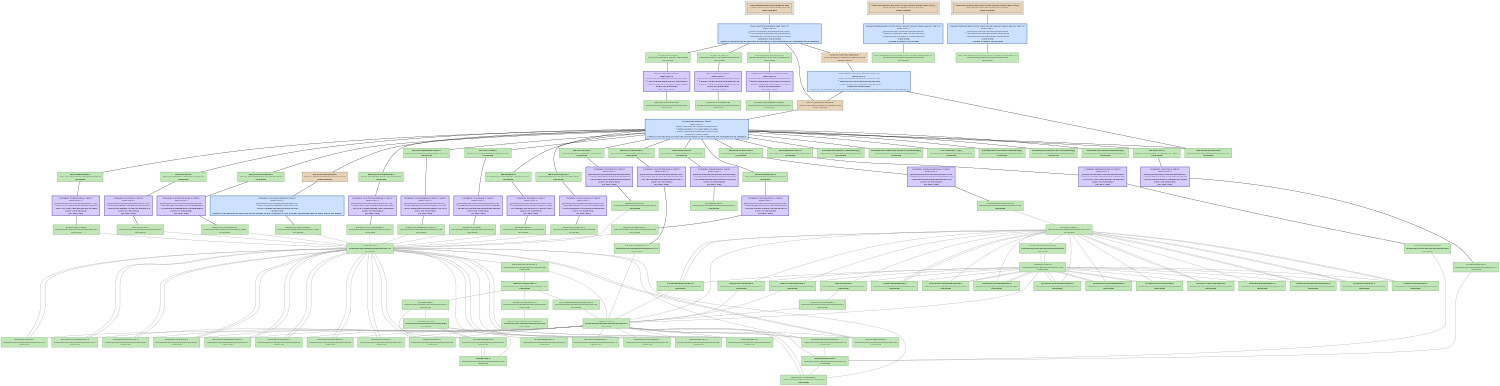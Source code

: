 digraph GetTicks {
   size = "10.000000,8.500000";
   concentrate = false;

   node [ shape = box, style = filled, color = "0.3 0.5 0.6", fillcolor = "0.3 0.2 0.9", fontname = "Monaco", fontsize = "9" ];
   n00001 [ label = "Development/GetTicks.mexmac.app\n26db9a59a182e360c9c048df5f250abf\nDepsUpdated", color = "0.1 0.5 0.5", fillcolor = "0.1 0.2 0.9", peripheries = 3 ];
   n00002 [ label = "Contents/Info.plist\n135ce1ff25e90447c3964710d87dbb8f\nUpToDate" ];
   n00003 [ label = "GetTicks.build/Info.plist\n000000004355fef30000000000000296\nUpToDate" ];
   n00004 [ label = "Contents/PkgInfo\n246e4f7138ff51628ca94b2afd95d73e\nUpToDate" ];
   n00005 [ label = "GetTicks.build/PkgInfo\n000000004355fef30000000000000008\nUpToDate" ];
   n00006 [ label = "English.lproj/InfoPlist.strings\nfb0fa1df36f8db27ce51b8227d44d279\nUpToDate" ];
   n00007 [ label = "English.lproj/InfoPlist.strings\n00000000434c45840000000000000228\nUpToDate" ];
   n00008 [ label = "ppc/PsychError.o\n195c4a8ea1acf572d8b3ef47909fdb49\nUpToDate" ];
   n00009 [ label = "Base/PsychError.c\n00000000434c4585000000000000563d\nUpToDate" ];
   n00010 [ label = "ppc/PsychRegisterProject.o\nb6a1469fe32a62398925bbe321321413\nUpToDate" ];
   n00011 [ label = "Base/PsychRegisterProject.c\n00000000434c458500000000000012e6\nUpToDate" ];
   n00012 [ label = "ppc/PsychHelp.o\n628b4037049d2e66e82dd7a0d2399d2c\nUpToDate" ];
   n00013 [ label = "Base/PsychHelp.c\n00000000434c811d00000000000005b8\nUpToDate" ];
   n00014 [ label = "ppc/MiniBox.o\nf147ed3ab10a320d70911535b212cd1c\nUpToDate" ];
   n00015 [ label = "Base/MiniBox.c\n00000000434c45850000000000000f4f\nUpToDate" ];
   n00016 [ label = "ppc/PsychMemory.o\naf76a974a9d447ed627781fb0c85a73f\nUpToDate" ];
   n00017 [ label = "Base/PsychMemory.c\n00000000434ca96200000000000003a4\nUpToDate" ];
   n00018 [ label = "ppc/ProjectTable.o\n3b311d118f817b006859460d7737fb34\nUpToDate" ];
   n00019 [ label = "Base/ProjectTable.c\n00000000434c4585000000000000023a\nUpToDate" ];
   n00020 [ label = "ppc/PsychInit.o\nf9e15545ceb89851780e70c36aa85c58\nUpToDate" ];
   n00021 [ label = "Base/PsychInit.c\n00000000434c45850000000000000759\nUpToDate" ];
   n00022 [ label = "ppc/PsychTimeGlue.o\n46c1ed75ed0efac43d6458060c9a7e71\nUpToDate" ];
   n00023 [ label = "Base/PsychTimeGlue.c\n000000004355ef98000000000000157f\nUpToDate" ];
   n00024 [ label = "ppc/PsychStructGlue.o\n7919a6a9047edbdbd2c67334bd8bd873\nUpToDate" ];
   n00025 [ label = "Base/PsychStructGlue.c\n00000000434c45850000000000002bb8\nUpToDate" ];
   n00026 [ label = "ppc/PsychVersioning.o\ncf2c616aebb43605bb4c53832c5c5587\nDepsUpdated", color = "0.1 0.5 0.5", fillcolor = "0.1 0.2 0.9" ];
   n00027 [ label = "Base/PsychVersioning.c\n000000004355ff0000000000000014ee\nUpToDate" ];
   n00028 [ label = "ppc/MODULEVersion.o\n0e696a000bfec4ff0aa3ae06fdfa737a\nUpToDate" ];
   n00029 [ label = "Screen/MODULEVersion.c\n000000004355fcd7000000000000124e\nUpToDate" ];
   n00030 [ label = "ppc/PsychScriptingGlue.o\nd07a1a415ffd835b6b813f616d60f2b3\nUpToDate" ];
   n00031 [ label = "Base/PsychScriptingGlue.c\n00000000434c458500000000000105c5\nUpToDate" ];
   n00032 [ label = "ppc/mexversion.o\n621fd5bb406b8493c6c25e375c39670e\nUpToDate" ];
   n00033 [ label = "src/mexversion.c\n000000004332d94600000000000002d2\nUpToDate" ];
   n00034 [ label = "ppc/RegisterProject.o\n3417c23147e7cf5a7dc69361d84ec085\nUpToDate" ];
   n00035 [ label = "GetTicks/RegisterProject.c\n00000000434c45850000000000000360\nUpToDate" ];
   n00036 [ label = "ppc/GetTicks.o\nb60507342607b2b7141bad881b77dea5\nUpToDate" ];
   n00037 [ label = "GetTicks/GetTicks.c\n00000000434c458500000000000001cf\nUpToDate" ];
   n00038 [ label = "ppc/PsychAuthors.o\n20f77f6eee86e1c533292a327be5b385\nUpToDate" ];
   n00039 [ label = "Base/PsychAuthors.c\n00000000434c81430000000000000d3b\nUpToDate" ];
   n00040 [ label = "MacOS/GetTicks.mexmac\n30d5212b5a96d193d6c8f1c6bcb267ba\nDepsUpdated", color = "0.1 0.5 0.5", fillcolor = "0.1 0.2 0.9" ];
   n00041 [ label = "Frameworks/OpenGL.framework[C]\n00000000434ac55900000000000000ee\nUpToDate" ];
   n00042 [ label = "Frameworks/ApplicationServices.framework[C]\n00000000434ac53300000000000000ee\nUpToDate" ];
   n00043 [ label = "2.95.2/libstdc++.a[C]\n00000000434abb590000000000075c68\nUpToDate" ];
   n00044 [ label = "Frameworks/CoreAudio.framework[C]\n00000000434ac55b00000000000000cc\nUpToDate" ];
   n00045 [ label = "Frameworks/CoreServices.framework[C]\n00000000434ac53600000000000000ee\nUpToDate" ];
   n00046 [ label = "Frameworks/Carbon.framework[C]\n00000000434ac53300000000000000ee\nUpToDate" ];
   n00047 [ label = "mac/mexFunction.map\n000000004332d946000000000000012e\nUpToDate" ];
   n00048 [ label = "<GetTicks.build/Script-2FD6163807306667008DA6B4.sh>[A]\n9faeca2cb93324e94f4124a62c8a3529\nDepsUpdated", color = "0.1 0.5 0.5", fillcolor = "0.1 0.2 0.9", peripheries = 3 ];
   n00049 [ label = "GetTicks.build/Script-2FD6163807306667008DA6B4.sh\n000000004355fef300000000000000ec\nUpToDate" ];
   n00050 [ label = "<GetTicks.build/Script-2FD6163907306667008DA6B4.sh>[A]\nd9539dcd6639459b668de0785dc6eb45\nDepsUpdated", color = "0.1 0.5 0.5", fillcolor = "0.1 0.2 0.9", peripheries = 3 ];
   n00051 [ label = "GetTicks.build/Script-2FD6163907306667008DA6B4.sh\n000000004355fef3000000000000003e\nUpToDate" ];
   n00052 [ label = "<MacOS/GetTicks.mexmac>\n192bc9e88ec051896d3fa19ee2d2295a\nDepsUpdated", color = "0.1 0.5 0.5", fillcolor = "0.1 0.2 0.9", style = "filled,dashed" ];
   n00053 [ label = "Base/Psych.h\n00000000435548b60000000000000410\nUpToDate" ];
   n00054 [ label = "Base/Psych.h\n00000000435548b60000000000000410\nUpToDate" ];
   n00055 [ label = "Screen/Screen.h\n000000004355f28e00000000000012e0\nUpToDate" ];
   n00056 [ label = "GetTicks/GetTicks.h\n00000000434c458500000000000001ed\nUpToDate" ];
   n00057 [ label = "Base/PsychConstants.h\n00000000435548d4000000000000080d\nUpToDate" ];
   n00058 [ label = "Base/MiniBox.h\n00000000435548d400000000000004d6\nUpToDate" ];
   n00059 [ label = "Base/ProjectTable.h\n00000000435548d400000000000002f6\nUpToDate" ];
   n00060 [ label = "Base/PsychError.h\n00000000435548d40000000000001fe7\nUpToDate" ];
   n00061 [ label = "Base/PsychScriptingGlue.h\n00000000435548f30000000000001a37\nUpToDate" ];
   n00062 [ label = "Base/PsychStructGlue.h\n000000004355496c0000000000000bcc\nUpToDate" ];
   n00063 [ label = "Base/PsychCellGlue.h\n00000000434c458500000000000005c5\nUpToDate" ];
   n00064 [ label = "Base/PsychRegisterProject.h\n00000000435548d400000000000003f1\nUpToDate" ];
   n00065 [ label = "Base/PsychAuthors.h\n00000000435548d400000000000005e9\nUpToDate" ];
   n00066 [ label = "Base/PsychVersioning.h\n00000000435548f300000000000004dd\nUpToDate" ];
   n00067 [ label = "Base/PsychHelp.h\n00000000434c45850000000000000357\nUpToDate" ];
   n00068 [ label = "Base/PsychInit.h\n00000000435548f300000000000002db\nUpToDate" ];
   n00069 [ label = "Base/PsychMemory.h\n00000000435548d40000000000000473\nUpToDate" ];
   n00070 [ label = "Base/PsychTimeGlue.h\n000000004355ef010000000000000483\nUpToDate" ];
   n00071 [ label = "Base/PsychInstrument.h\n00000000435548d400000000000001a8\nUpToDate" ];
   n00072 [ label = "GetTicks/RegisterProject.h\n00000000434c4585000000000000027a\nUpToDate" ];
   n00073 [ label = "Base/TimeLists.h\n00000000435548f300000000000002a9\nUpToDate" ];
   n00074 [ label = "Base/PsychIncludes.h\n00000000435548d4000000000000074c\nUpToDate" ];
   n00075 [ label = "Base/PsychPlatform.h\n00000000435548d40000000000000589\nUpToDate" ];
   n00076 [ label = "include/mex.h\n000000004332d9460000000000003742\nUpToDate" ];
   n00077 [ label = "OS9ToolboxFragments/Events.h\n00000000434c45850000000000000236\nUpToDate" ];
   n00078 [ label = "Base/PsychPlatformConstants.h\n000000004355492f000000000000070e\nUpToDate" ];
   n00079 [ label = "include/matrix.h\n000000004332d9460000000000009ff2\nUpToDate" ];
   n00080 [ label = "include/mwdebug.h\n000000004332d9460000000000002b3c\nUpToDate" ];
   n00081 [ label = "include/tmwtypes.h\n000000004332d946000000000000458d\nUpToDate" ];
   n00082 [ label = "include/mat.h\n000000004332d94600000000000023ab\nUpToDate" ];
   n00083 [ label = "Screen/PsychRects.h\n00000000434c458500000000000005d5\nUpToDate" ];
   n00084 [ label = "Screen/ScreenTypes.h\n00000000434c458500000000000013b6\nUpToDate" ];
   n00085 [ label = "Screen/PsychVideoGlue.h\n00000000434c458500000000000005d4\nUpToDate" ];
   n00086 [ label = "Screen/PsychScreenGlue.h\n00000000434c45850000000000000d6d\nUpToDate" ];
   n00087 [ label = "Screen/PsychWindowTextGlue.h\n00000000434c458500000000000008ee\nUpToDate" ];
   n00088 [ label = "Screen/WindowBank.h\n000000004355e68c0000000000001b31\nUpToDate" ];
   n00089 [ label = "Screen/PsychWindowGlue.h\n000000004355e21f0000000000000a66\nUpToDate" ];
   n00090 [ label = "Screen/PsychTextureSupport.h\n000000004355a03b0000000000000370\nUpToDate" ];
   n00091 [ label = "Screen/PsychAlphaBlending.h\n00000000434c458500000000000004fb\nUpToDate" ];
   n00092 [ label = "Screen/ScreenArguments.h\n00000000434c45850000000000000ca3\nUpToDate" ];
   n00093 [ label = "Screen/RegisterProject.h\n00000000434c45850000000000000284\nUpToDate" ];
   n00094 [ label = "Screen/WindowHelpers.h\n00000000434c45850000000000000773\nUpToDate" ];
   n00095 [ label = "Fonts/PsychFontGlue.h\n00000000434c45850000000000000e47\nUpToDate" ];
   n00096 [ label = "Fonts/ScreenFontGlue.h\n00000000434c45850000000000000260\nUpToDate" ];
   n00097 [ label = "Fonts/FontInfo.h\n00000000434c45850000000000000ef4\nUpToDate" ];
   n00098 [ label = "Screen/ScreenPreferenceState.h\n000000004355d9f300000000000006ba\nUpToDate" ];
   n00099 [ label = "Screen/Screen.h\n000000004355f28e00000000000012e0\nUpToDate" ];
   n00100 [ label = "Fonts/PsychFontGlue.h\n00000000434c45850000000000000e47\nUpToDate" ];

   node [ shape = box, style = "filled,bold", color = "0.7 0.5 0.7", fillcolor = "0.7 0.2 1.0", fontname = "Monaco", fontsize = "9" ];
   c00001 [ label = "PBXCp Info.plist <wt:0>\nwaitCount: 0\n000000004355fef30000000000000296\n^ 135ce1ff66bcfab4c3964710d87db919\n= 135ce1ff25e90447c3964710d87dbb8f\nDoesNotNeedToRun\n(no 'why' info)" ];
   c00002 [ label = "PBXCp PkgInfo <wt:0>\nwaitCount: 0\n00000000000000000000000000000000\n^ 246e4f7138ff51628ca94b2afd95d73e\n= 246e4f7138ff51628ca94b2afd95d73e\nDoesNotNeedToRun\n(no 'why' info)" ];
   c00003 [ label = "CpResource InfoPlist.strings <wt:4>\nwaitCount: 0\n00000000000000000000000000000000\n^ fb0fa1df36f8db27ce51b8227d44d279\n= fb0fa1df36f8db27ce51b8227d44d279\nDoesNotNeedToRun\n(no 'why' info)" ];
   c00004 [ label = "CompileC PsychError.o <wt:6>\nwaitCount: 0\n000000004355492f0000000000004529\n^ 195c4a8ee2f9bc5dd8b3ef47909f9e60\n= 195c4a8ea1acf572d8b3ef47909fdb49\nDoesNotNeedToRun\n(no 'why' info)" ];
   c00005 [ label = "CompileC PsychRegisterProject.o <wt:6>\nwaitCount: 0\n000000004355492f00000000000001f2\n^ b6a1469fa07f2b168925bbe3213215e1\n= b6a1469fe32a62398925bbe321321413\nDoesNotNeedToRun\n(no 'why' info)" ];
   c00006 [ label = "CompileC PsychHelp.o <wt:6>\nwaitCount: 0\n0000000043558db700000000000016ac\n^ 628b403747c8a3d1e82dd7a0d2398b80\n= 628b4037049d2e66e82dd7a0d2399d2c\nDoesNotNeedToRun\n(no 'why' info)" ];
   c00007 [ label = "CompileC MiniBox.o <wt:6>\nwaitCount: 0\n000000004355492f0000000000001c5b\n^ f147ed3af25f7b2270911535b212d147\n= f147ed3ab10a320d70911535b212cd1c\nDoesNotNeedToRun\n(no 'why' info)" ];
   c00008 [ label = "CompileC PsychMemory.o <wt:6>\nwaitCount: 0\n000000004355a5c800000000000010b0\n^ af76a974ea81e225627781fb0c85b78f\n= af76a974a9d447ed627781fb0c85a73f\nDoesNotNeedToRun\n(no 'why' info)" ];
   c00009 [ label = "CompileC ProjectTable.o <wt:6>\nwaitCount: 0\n000000004355492f000000000000112e\n^ 3b311d11ccd4322f6859460d7737ea1a\n= 3b311d118f817b006859460d7737fb34\nDoesNotNeedToRun\n(no 'why' info)" ];
   c00010 [ label = "CompileC PsychInit.o <wt:6>\nwaitCount: 0\n000000004355492f000000000000144d\n^ f9e155458dedd17e780e70c36aa84815\n= f9e15545ceb89851780e70c36aa85c58\nDoesNotNeedToRun\n(no 'why' info)" ];
   c00011 [ label = "CompileC PsychTimeGlue.o <wt:6>\nwaitCount: 0\n000000004355ee420000000000001337\n^ 46c1ed75ae5b14863d6458060c9a6d46\n= 46c1ed75ed0efac43d6458060c9a7e71\nDoesNotNeedToRun\n(no 'why' info)" ];
   c00012 [ label = "CompileC PsychStructGlue.o <wt:6>\nwaitCount: 0\n000000004355492f00000000000038ac\n^ 7919a6a9472b92f4d2c67334bd8be0df\n= 7919a6a9047edbdbd2c67334bd8bd873\nDoesNotNeedToRun\n(no 'why' info)" ];
   c00013 [ label = "CompileC PsychVersioning.o <wt:6>\nwaitCount: 0\n00000000434cf3aa00000000000007fa\n^ cf2c616aa8f8c5afbb4c53832c5c527d\n= cf2c616aebb43605bb4c53832c5c5587\nNeedsToRun\nNeeds to run because at least one of the outputs of the command is has an older timestamp than at least one of the inputs.", color = "0.6 0.5 0.7", fillcolor = "0.6 0.2 1.0" ];
   c00014 [ label = "CompileC MODULEVersion.o <wt:6>\nwaitCount: 0\n000000004355fcd7000000000000124e\n^ 0e696a0048ab38280aa3ae06fdfa6134\n= 0e696a000bfec4ff0aa3ae06fdfa737a\nDoesNotNeedToRun\n(no 'why' info)" ];
   c00015 [ label = "CompileC PsychScriptingGlue.o <wt:6>\nwaitCount: 0\n000000004355492f00000000000116d1\n^ d07a1a411ca8ca746b813f616d61e462\n= d07a1a415ffd835b6b813f616d60f2b3\nDoesNotNeedToRun\n(no 'why' info)" ];
   c00016 [ label = "CompileC mexversion.o <wt:6>\nwaitCount: 0\n000000004332d94600000000000002d2\n^ 621fd5bb03595dd5c6c25e375c3965dc\n= 621fd5bb406b8493c6c25e375c39670e\nDoesNotNeedToRun\n(no 'why' info)" ];
   c00017 [ label = "CompileC RegisterProject.o <wt:6>\nwaitCount: 0\n000000004355ef01000000000000060e\n^ 3417c23104b2205b7dc69361d84ec68b\n= 3417c23147e7cf5a7dc69361d84ec085\nDoesNotNeedToRun\n(no 'why' info)" ];
   c00018 [ label = "CompileC GetTicks.o <wt:6>\nwaitCount: 0\n000000004355ef0100000000000004a1\n^ b605073465525db6141bad881b77da04\n= b60507342607b2b7141bad881b77dea5\nDoesNotNeedToRun\n(no 'why' info)" ];
   c00019 [ label = "CompileC PsychAuthors.o <wt:6>\nwaitCount: 0\n0000000043558de90000000000001e2f\n^ 20f77f6eadd36c2c33292a327be5adaa\n= 20f77f6eee86e1c533292a327be5b385\nDoesNotNeedToRun\n(no 'why' info)" ];
   c00020 [ label = "Ld GetTicks.mexmac <wt:6>\nwaitCount: 0\nbf8a751bc504c0b212f0823e29a97a54\n^ 8f5f54309f921121c43873f8951b1dee\n= 30d5212b5a96d193d6c8f1c6bcb267ba\nIndirectlyNeedsToRun\nNeeds to run because at least one of the inputs to the command are scheduled to be updated.", color = "0.6 0.5 0.7", fillcolor = "0.6 0.2 1.0" ];
   c00021 [ label = "PhaseScriptExecution Script-2FD6163807306667008DA6B4.sh <wt:10>\nwaitCount: 0\n000000004355fef300000000000000ec\n^ 9faeca2cfa66da1a4f4124a62c8a35c5\n= 9faeca2cb93324e94f4124a62c8a3529\nNeedsToRun\n1 output is always out-of-date", color = "0.6 0.5 0.7", fillcolor = "0.6 0.2 1.0" ];
   c00022 [ label = "PhaseScriptExecution Script-2FD6163907306667008DA6B4.sh <wt:12>\nwaitCount: 0\n000000004355fef3000000000000003e\n^ d9539dcd256cbb68668de0785dc6eb7b\n= d9539dcd6639459b668de0785dc6eb45\nNeedsToRun\n1 output is always out-of-date", color = "0.6 0.5 0.7", fillcolor = "0.6 0.2 1.0" ];
   c00023 [ label = "EditSymbols GetTicks.mexmac <wt:13>\nwaitCount: 0\n30d5212b19a408d5d6c8f1c6bcb26694\n^ 29fee8c39764595cbbf750585e604fce\n= 192bc9e88ec051896d3fa19ee2d2295a\nIndirectlyNeedsToRun\nNeeds to run because at least one of the inputs to the command are scheduled to be updated.", color = "0.6 0.5 0.7", fillcolor = "0.6 0.2 1.0" ];
   c00024 [ label = "Touch GetTicks.mexmac.app <wt:14>\nwaitCount: 0\ne5c3e792ffb80e183a99e44006ccf028\n^ c3187dcb5e3aed78f359ac9f59e9fa97\n= 26db9a59a182e360c9c048df5f250abf\nIndirectlyNeedsToRun\nNeeds to run because at least one of the inputs to the command are scheduled to be updated.", color = "0.6 0.5 0.7", fillcolor = "0.6 0.2 1.0" ];

   edge [ style = solid, color = black, arrowhead = none, arrowtail = normal ];
   n00001 -> { c00024 };
   n00002 -> { c00001 };
   n00004 -> { c00002 };
   n00006 -> { c00003 };
   n00008 -> { c00004 };
   n00010 -> { c00005 };
   n00012 -> { c00006 };
   n00014 -> { c00007 };
   n00016 -> { c00008 };
   n00018 -> { c00009 };
   n00020 -> { c00010 };
   n00022 -> { c00011 };
   n00024 -> { c00012 };
   n00026 -> { c00013 };
   n00028 -> { c00014 };
   n00030 -> { c00015 };
   n00032 -> { c00016 };
   n00034 -> { c00017 };
   n00036 -> { c00018 };
   n00038 -> { c00019 };
   n00040 -> { c00020 };
   n00048 -> { c00021 };
   n00050 -> { c00022 };
   n00052 -> { c00023 };
   c00001 -> { n00003 };
   c00002 -> { n00005 n00005 };
   c00003 -> { n00007 n00007 };
   c00004 -> { n00009 };
   c00005 -> { n00011 };
   c00006 -> { n00013 };
   c00007 -> { n00015 };
   c00008 -> { n00017 };
   c00009 -> { n00019 };
   c00010 -> { n00021 };
   c00011 -> { n00023 };
   c00012 -> { n00025 };
   c00013 -> { n00027 };
   c00014 -> { n00029 };
   c00015 -> { n00031 };
   c00016 -> { n00033 };
   c00017 -> { n00035 };
   c00018 -> { n00037 };
   c00019 -> { n00039 };
   c00020 -> { n00008 n00010 n00012 n00014 n00016 n00018 n00020 n00022 n00024 n00026 n00028 n00030 n00032 n00034 n00036 n00038 n00041 n00042 n00043 n00044 n00045 n00046 n00047 };
   c00021 -> { n00049 };
   c00022 -> { n00051 };
   c00023 -> { n00040 n00047 };
   c00024 -> { n00002 n00004 n00006 n00040 n00052 };

   edge [ style = solid, color = gray60, arrowhead = none, arrowtail = normal ];
   n00009 -> { n00053 };
   n00011 -> { n00053 };
   n00013 -> { n00053 };
   n00015 -> { n00053 };
   n00017 -> { n00053 };
   n00019 -> { n00053 };
   n00021 -> { n00053 };
   n00023 -> { n00054 };
   n00025 -> { n00053 };
   n00027 -> { n00053 };
   n00029 -> { n00055 };
   n00031 -> { n00053 };
   n00035 -> { n00056 };
   n00037 -> { n00056 };
   n00039 -> { n00053 };
   n00053 -> { n00057 n00058 n00059 n00060 n00061 n00062 n00063 n00064 n00065 n00066 n00067 n00068 n00069 n00070 n00071 n00072 n00073 };
   n00054 -> { n00057 n00058 n00059 n00060 n00061 n00062 n00063 n00064 n00065 n00066 n00067 n00068 n00069 n00070 n00071 n00072 n00073 };
   n00055 -> { n00054 n00083 n00084 n00085 n00086 n00087 n00088 n00089 n00090 n00091 n00092 n00093 n00094 n00095 n00096 n00097 n00098 };
   n00056 -> { n00054 n00070 };
   n00057 -> { n00074 };
   n00058 -> { n00053 };
   n00059 -> { n00053 };
   n00060 -> { n00053 };
   n00061 -> { n00053 };
   n00062 -> { n00053 };
   n00063 -> { n00053 };
   n00064 -> { n00053 };
   n00065 -> { n00053 };
   n00066 -> { n00053 };
   n00067 -> { n00053 };
   n00068 -> { n00053 };
   n00070 -> { n00054 };
   n00071 -> { n00053 };
   n00072 -> { n00054 n00056 };
   n00074 -> { n00075 n00076 n00076 n00077 n00076 };
   n00075 -> { n00078 };
   n00076 -> { n00079 n00079 n00080 };
   n00077 -> { n00054 };
   n00079 -> { n00081 n00080 };
   n00080 -> { n00079 n00082 };
   n00082 -> { n00079 n00080 };
   n00083 -> { n00055 };
   n00084 -> { n00055 };
   n00085 -> { n00099 };
   n00086 -> { n00099 };
   n00087 -> { n00099 };
   n00088 -> { n00055 };
   n00089 -> { n00099 };
   n00090 -> { n00099 };
   n00091 -> { n00099 };
   n00092 -> { n00055 };
   n00093 -> { n00054 n00055 };
   n00095 -> { n00054 };
   n00096 -> { n00054 };
   n00097 -> { n00100 };
   n00098 -> { n00055 };
   n00099 -> { n00054 n00083 n00084 n00085 n00086 n00087 n00088 n00089 n00090 n00091 n00092 n00093 n00094 n00095 n00096 n00097 n00098 };
   n00100 -> { n00054 };
}
